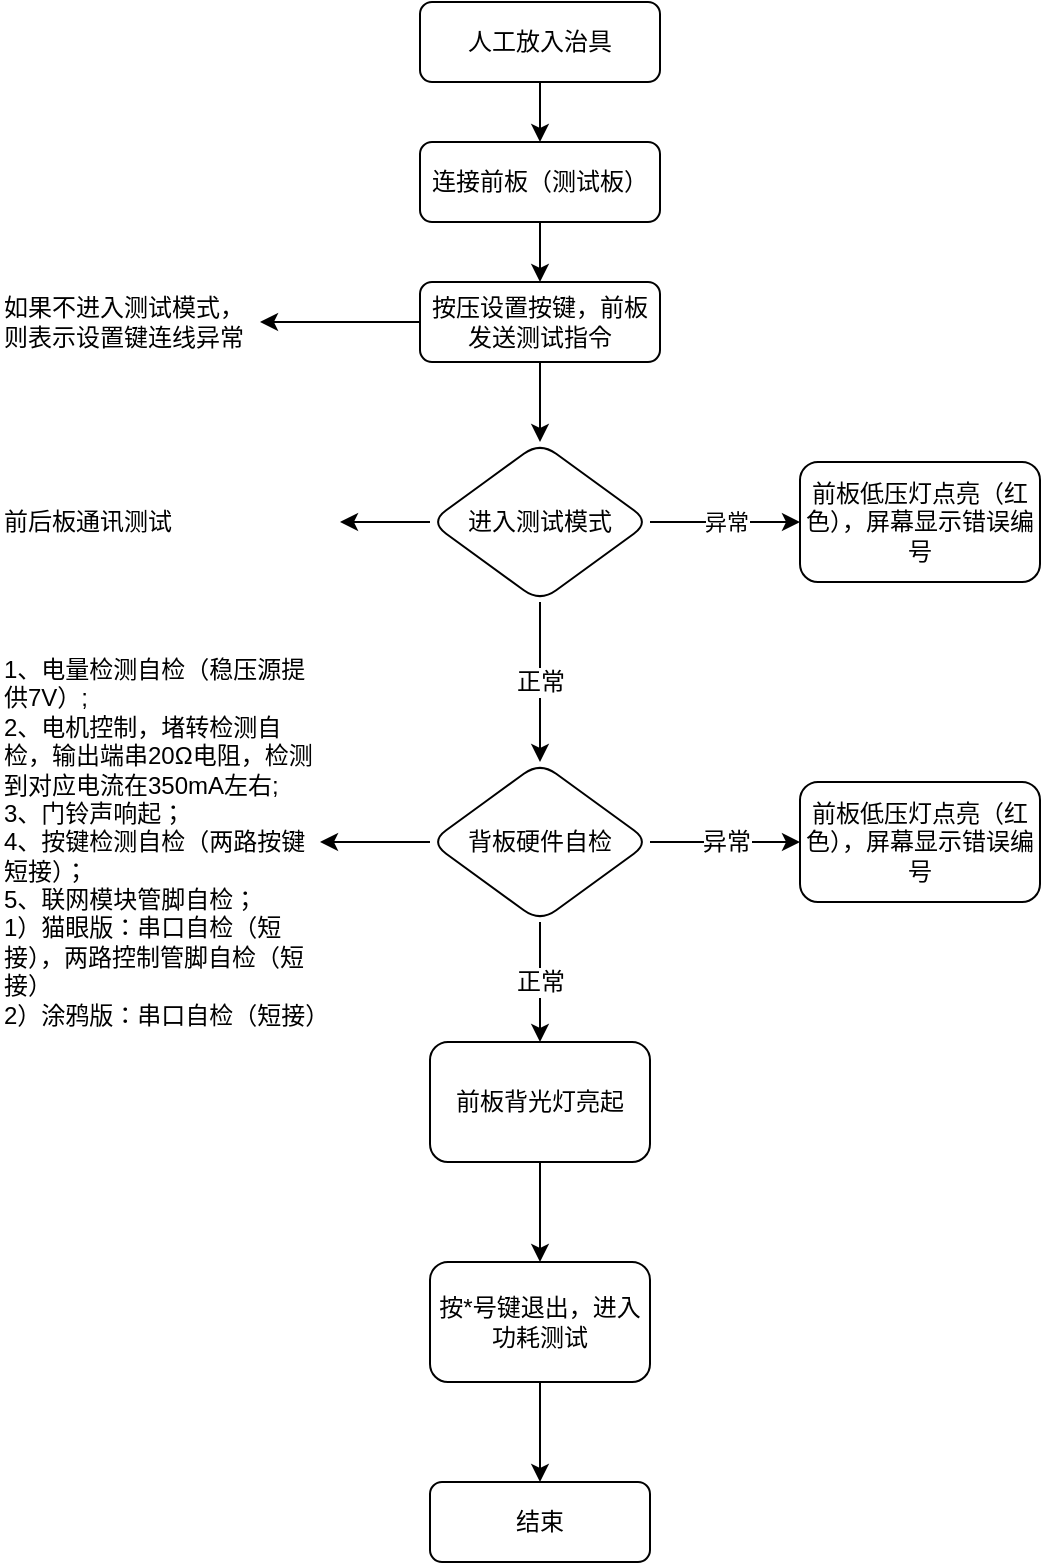 <mxfile version="15.5.5" type="github">
  <diagram id="C5RBs43oDa-KdzZeNtuy" name="背板测试流程">
    <mxGraphModel dx="784" dy="482" grid="1" gridSize="10" guides="1" tooltips="1" connect="1" arrows="1" fold="1" page="1" pageScale="1" pageWidth="827" pageHeight="1169" math="0" shadow="0">
      <root>
        <mxCell id="WIyWlLk6GJQsqaUBKTNV-0" />
        <mxCell id="WIyWlLk6GJQsqaUBKTNV-1" parent="WIyWlLk6GJQsqaUBKTNV-0" />
        <mxCell id="U5By7kQHrwsn1RTSyT56-1" value="人工放入治具" style="rounded=1;whiteSpace=wrap;html=1;" vertex="1" parent="WIyWlLk6GJQsqaUBKTNV-1">
          <mxGeometry x="250" y="20" width="120" height="40" as="geometry" />
        </mxCell>
        <mxCell id="U5By7kQHrwsn1RTSyT56-2" value="" style="endArrow=classic;html=1;rounded=0;exitX=0.5;exitY=1;exitDx=0;exitDy=0;entryX=0.5;entryY=0;entryDx=0;entryDy=0;" edge="1" parent="WIyWlLk6GJQsqaUBKTNV-1" source="U5By7kQHrwsn1RTSyT56-1" target="U5By7kQHrwsn1RTSyT56-3">
          <mxGeometry width="50" height="50" relative="1" as="geometry">
            <mxPoint x="470" y="250" as="sourcePoint" />
            <mxPoint x="330" y="110" as="targetPoint" />
          </mxGeometry>
        </mxCell>
        <mxCell id="U5By7kQHrwsn1RTSyT56-6" value="" style="edgeStyle=orthogonalEdgeStyle;rounded=0;orthogonalLoop=1;jettySize=auto;html=1;" edge="1" parent="WIyWlLk6GJQsqaUBKTNV-1" source="U5By7kQHrwsn1RTSyT56-3" target="U5By7kQHrwsn1RTSyT56-5">
          <mxGeometry relative="1" as="geometry" />
        </mxCell>
        <mxCell id="U5By7kQHrwsn1RTSyT56-3" value="连接前板（测试板）" style="rounded=1;whiteSpace=wrap;html=1;" vertex="1" parent="WIyWlLk6GJQsqaUBKTNV-1">
          <mxGeometry x="250" y="90" width="120" height="40" as="geometry" />
        </mxCell>
        <mxCell id="U5By7kQHrwsn1RTSyT56-8" value="" style="edgeStyle=orthogonalEdgeStyle;rounded=0;orthogonalLoop=1;jettySize=auto;html=1;" edge="1" parent="WIyWlLk6GJQsqaUBKTNV-1" source="U5By7kQHrwsn1RTSyT56-5" target="U5By7kQHrwsn1RTSyT56-7">
          <mxGeometry relative="1" as="geometry">
            <Array as="points">
              <mxPoint x="310" y="230" />
              <mxPoint x="310" y="230" />
            </Array>
          </mxGeometry>
        </mxCell>
        <mxCell id="U5By7kQHrwsn1RTSyT56-42" value="" style="edgeStyle=orthogonalEdgeStyle;rounded=0;orthogonalLoop=1;jettySize=auto;html=1;fontSize=12;" edge="1" parent="WIyWlLk6GJQsqaUBKTNV-1" source="U5By7kQHrwsn1RTSyT56-5" target="U5By7kQHrwsn1RTSyT56-41">
          <mxGeometry relative="1" as="geometry" />
        </mxCell>
        <mxCell id="U5By7kQHrwsn1RTSyT56-5" value="按压设置按键，前板发送测试指令" style="whiteSpace=wrap;html=1;rounded=1;" vertex="1" parent="WIyWlLk6GJQsqaUBKTNV-1">
          <mxGeometry x="250" y="160" width="120" height="40" as="geometry" />
        </mxCell>
        <mxCell id="U5By7kQHrwsn1RTSyT56-10" value="异常" style="edgeStyle=orthogonalEdgeStyle;rounded=0;orthogonalLoop=1;jettySize=auto;html=1;" edge="1" parent="WIyWlLk6GJQsqaUBKTNV-1" source="U5By7kQHrwsn1RTSyT56-7" target="U5By7kQHrwsn1RTSyT56-9">
          <mxGeometry relative="1" as="geometry" />
        </mxCell>
        <mxCell id="U5By7kQHrwsn1RTSyT56-16" value="" style="edgeStyle=orthogonalEdgeStyle;rounded=0;orthogonalLoop=1;jettySize=auto;html=1;fontSize=16;entryX=1;entryY=0.5;entryDx=0;entryDy=0;" edge="1" parent="WIyWlLk6GJQsqaUBKTNV-1" source="U5By7kQHrwsn1RTSyT56-7" target="U5By7kQHrwsn1RTSyT56-24">
          <mxGeometry relative="1" as="geometry">
            <mxPoint x="210" y="270" as="targetPoint" />
          </mxGeometry>
        </mxCell>
        <mxCell id="U5By7kQHrwsn1RTSyT56-7" value="进入测试模式" style="rhombus;whiteSpace=wrap;html=1;rounded=1;" vertex="1" parent="WIyWlLk6GJQsqaUBKTNV-1">
          <mxGeometry x="255" y="240" width="110" height="80" as="geometry" />
        </mxCell>
        <mxCell id="U5By7kQHrwsn1RTSyT56-9" value="前板低压灯点亮（红色），屏幕显示错误编号" style="whiteSpace=wrap;html=1;rounded=1;" vertex="1" parent="WIyWlLk6GJQsqaUBKTNV-1">
          <mxGeometry x="440" y="250" width="120" height="60" as="geometry" />
        </mxCell>
        <mxCell id="U5By7kQHrwsn1RTSyT56-27" value="正常" style="edgeStyle=orthogonalEdgeStyle;rounded=0;orthogonalLoop=1;jettySize=auto;html=1;fontSize=12;exitX=0.5;exitY=1;exitDx=0;exitDy=0;" edge="1" parent="WIyWlLk6GJQsqaUBKTNV-1" source="U5By7kQHrwsn1RTSyT56-7" target="U5By7kQHrwsn1RTSyT56-26">
          <mxGeometry relative="1" as="geometry">
            <mxPoint x="305" y="430" as="sourcePoint" />
          </mxGeometry>
        </mxCell>
        <mxCell id="U5By7kQHrwsn1RTSyT56-24" value="前后板通讯测试" style="text;html=1;strokeColor=none;fillColor=none;align=left;verticalAlign=middle;whiteSpace=wrap;rounded=0;fontSize=12;" vertex="1" parent="WIyWlLk6GJQsqaUBKTNV-1">
          <mxGeometry x="40" y="257.5" width="170" height="45" as="geometry" />
        </mxCell>
        <mxCell id="U5By7kQHrwsn1RTSyT56-29" value="异常" style="edgeStyle=orthogonalEdgeStyle;rounded=0;orthogonalLoop=1;jettySize=auto;html=1;fontSize=12;" edge="1" parent="WIyWlLk6GJQsqaUBKTNV-1" source="U5By7kQHrwsn1RTSyT56-26" target="U5By7kQHrwsn1RTSyT56-28">
          <mxGeometry relative="1" as="geometry" />
        </mxCell>
        <mxCell id="U5By7kQHrwsn1RTSyT56-31" value="" style="edgeStyle=orthogonalEdgeStyle;rounded=0;orthogonalLoop=1;jettySize=auto;html=1;fontSize=12;" edge="1" parent="WIyWlLk6GJQsqaUBKTNV-1" source="U5By7kQHrwsn1RTSyT56-26" target="U5By7kQHrwsn1RTSyT56-30">
          <mxGeometry relative="1" as="geometry" />
        </mxCell>
        <mxCell id="U5By7kQHrwsn1RTSyT56-34" value="正常" style="edgeStyle=orthogonalEdgeStyle;rounded=0;orthogonalLoop=1;jettySize=auto;html=1;fontSize=12;" edge="1" parent="WIyWlLk6GJQsqaUBKTNV-1" source="U5By7kQHrwsn1RTSyT56-26" target="U5By7kQHrwsn1RTSyT56-35">
          <mxGeometry relative="1" as="geometry">
            <mxPoint x="310" y="640" as="targetPoint" />
          </mxGeometry>
        </mxCell>
        <mxCell id="U5By7kQHrwsn1RTSyT56-26" value="背板硬件自检" style="rhombus;whiteSpace=wrap;html=1;rounded=1;" vertex="1" parent="WIyWlLk6GJQsqaUBKTNV-1">
          <mxGeometry x="255" y="400" width="110" height="80" as="geometry" />
        </mxCell>
        <mxCell id="U5By7kQHrwsn1RTSyT56-28" value="&lt;span&gt;前板低压灯点亮（红色），&lt;/span&gt;屏幕显示错误编号" style="whiteSpace=wrap;html=1;rounded=1;" vertex="1" parent="WIyWlLk6GJQsqaUBKTNV-1">
          <mxGeometry x="440" y="410" width="120" height="60" as="geometry" />
        </mxCell>
        <mxCell id="U5By7kQHrwsn1RTSyT56-30" value="1、电量检测自检（稳压源提供7V）;&lt;br&gt;2、电机控制，堵转检测自检，输出端串20Ω电阻，检测到对应电流在350mA左右;&lt;br&gt;3、门铃声响起；&lt;br&gt;4、按键检测自检（两路按键短接）；&lt;br&gt;5、联网模块管脚自检；&lt;br&gt;1）猫眼版：串口自检（短接），两路控制管脚自检（短接）&lt;br&gt;2）涂鸦版：串口自检（短接）" style="text;html=1;strokeColor=none;fillColor=none;align=left;verticalAlign=middle;whiteSpace=wrap;rounded=0;fontSize=12;" vertex="1" parent="WIyWlLk6GJQsqaUBKTNV-1">
          <mxGeometry x="40" y="325" width="160" height="230" as="geometry" />
        </mxCell>
        <mxCell id="U5By7kQHrwsn1RTSyT56-37" value="" style="edgeStyle=orthogonalEdgeStyle;rounded=0;orthogonalLoop=1;jettySize=auto;html=1;fontSize=12;" edge="1" parent="WIyWlLk6GJQsqaUBKTNV-1" source="U5By7kQHrwsn1RTSyT56-35" target="U5By7kQHrwsn1RTSyT56-36">
          <mxGeometry relative="1" as="geometry" />
        </mxCell>
        <mxCell id="U5By7kQHrwsn1RTSyT56-35" value="前板背光灯亮起" style="rounded=1;whiteSpace=wrap;html=1;fontSize=12;align=center;" vertex="1" parent="WIyWlLk6GJQsqaUBKTNV-1">
          <mxGeometry x="255" y="540" width="110" height="60" as="geometry" />
        </mxCell>
        <mxCell id="U5By7kQHrwsn1RTSyT56-39" value="" style="edgeStyle=orthogonalEdgeStyle;rounded=0;orthogonalLoop=1;jettySize=auto;html=1;fontSize=12;" edge="1" parent="WIyWlLk6GJQsqaUBKTNV-1" source="U5By7kQHrwsn1RTSyT56-36" target="U5By7kQHrwsn1RTSyT56-38">
          <mxGeometry relative="1" as="geometry" />
        </mxCell>
        <mxCell id="U5By7kQHrwsn1RTSyT56-36" value="按*号键退出，进入功耗测试" style="whiteSpace=wrap;html=1;rounded=1;" vertex="1" parent="WIyWlLk6GJQsqaUBKTNV-1">
          <mxGeometry x="255" y="650" width="110" height="60" as="geometry" />
        </mxCell>
        <mxCell id="U5By7kQHrwsn1RTSyT56-38" value="结束" style="whiteSpace=wrap;html=1;rounded=1;" vertex="1" parent="WIyWlLk6GJQsqaUBKTNV-1">
          <mxGeometry x="255" y="760" width="110" height="40" as="geometry" />
        </mxCell>
        <mxCell id="U5By7kQHrwsn1RTSyT56-41" value="如果不进入测试模式，则表示设置键连线异常" style="text;html=1;strokeColor=none;fillColor=none;align=left;verticalAlign=middle;whiteSpace=wrap;rounded=0;fontSize=12;" vertex="1" parent="WIyWlLk6GJQsqaUBKTNV-1">
          <mxGeometry x="40" y="150" width="130" height="60" as="geometry" />
        </mxCell>
      </root>
    </mxGraphModel>
  </diagram>
</mxfile>
